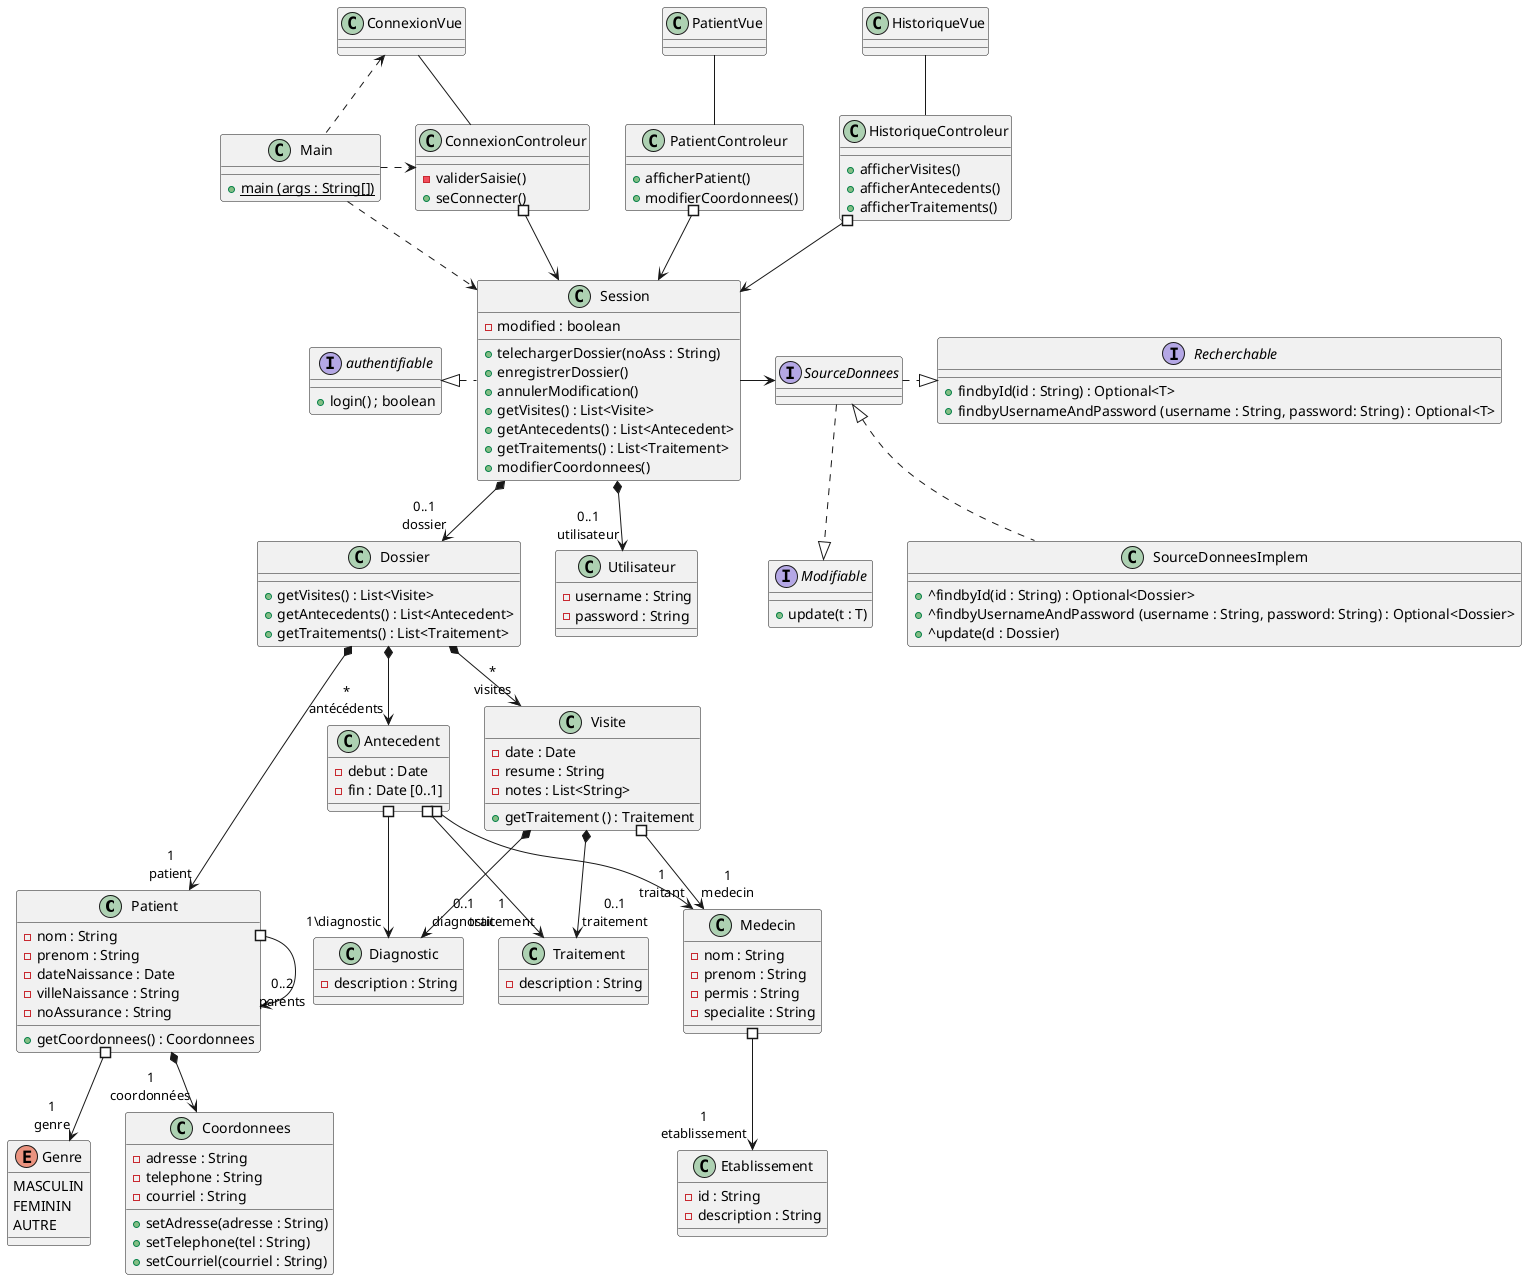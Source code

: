 @startuml

class Patient {
    - nom : String 
    - prenom : String
    - dateNaissance : Date 
    - villeNaissance : String
    - noAssurance : String
    + getCoordonnees() : Coordonnees
}

class Coordonnees {
    - adresse : String
    - telephone : String
    - courriel : String
    + setAdresse(adresse : String)
    + setTelephone(tel : String)
    + setCourriel(courriel : String)
}

enum Genre {
    MASCULIN
    FEMININ
    AUTRE
}

class Dossier {
    + getVisites() : List<Visite>
    + getAntecedents() : List<Antecedent>
    + getTraitements() : List<Traitement>
}

class Visite {
    - date : Date
    - resume : String
    - notes : List<String>
    + getTraitement () : Traitement
}

class Antecedent {
    - debut : Date
    - fin : Date [0..1]
}

class Diagnostic {
    - description : String
}

class Traitement {
    - description : String
}

class Medecin {
    - nom : String 
    - prenom : String
    - permis : String
    - specialite : String
}

class Etablissement {
    - id : String
    - description : String
}

class Utilisateur { 
    - username : String 
    - password : String 
    } 

Interface SourceDonnees {
    
}

interface Recherchable {
    + findbyId(id : String) : Optional<T>
    + findbyUsernameAndPassword (username : String, password: String) : Optional<T>
}

interface Modifiable {
    + update(t : T)
}

class SourceDonneesImplem {
    + ^findbyId(id : String) : Optional<Dossier>
    + ^findbyUsernameAndPassword (username : String, password: String) : Optional<Dossier>
    + ^update(d : Dossier)
}

class Session {
    - modified : boolean
    + telechargerDossier(noAss : String)
    + enregistrerDossier()
    + annulerModification()
    + getVisites() : List<Visite>
    + getAntecedents() : List<Antecedent>
    + getTraitements() : List<Traitement>
    + modifierCoordonnees()
}

interface authentifiable {
    + login() ; boolean
}

class ConnexionVue {
}

class ConnexionControleur {
    - validerSaisie()
    + seConnecter()
}

class PatientVue{

}

class HistoriqueVue {

}

class PatientControleur {
    + afficherPatient()
    + modifierCoordonnees()
}

class HistoriqueControleur {
    + afficherVisites()
    + afficherAntecedents()
    + afficherTraitements()
}

class Main {
    + {static} main (args : String[])
}

Patient *--> "1\ncoordonnées" Coordonnees
Patient #--> "0..2\nparents" Patient
Patient #--> "1\ngenre" Genre

Dossier *--> "*\nvisites" Visite
Dossier *--> "*\nantécédents" Antecedent
Dossier *---> "1\npatient" Patient

Visite *--> "0..1\ndiagnostic" Diagnostic
Visite *--> "0..1\ntraitement" Traitement
Visite #--> "1\nmedecin" Medecin

Antecedent #--> "1\ntraitant" Medecin
Antecedent #--> "1\diagnostic" Diagnostic
Antecedent #--> "1\ntraitement" Traitement



Medecin #--> "1\netablissement" Etablissement



Session *--> "0..1\ndossier" Dossier

Session -> SourceDonnees
Session *--> "0..1\nutilisateur" Utilisateur 
Session .l.|> authentifiable

SourceDonnees .d.|> Modifiable
SourceDonnees  .|> Recherchable
SourceDonnees <|.. SourceDonneesImplem

ConnexionVue -- ConnexionControleur
PatientVue --PatientControleur
HistoriqueVue -- HistoriqueControleur 

ConnexionControleur #--> Session
PatientControleur #--> Session
HistoriqueControleur #--> Session


ConnexionVue <.. Main
Main .> ConnexionControleur
Main ..> Session

@enduml